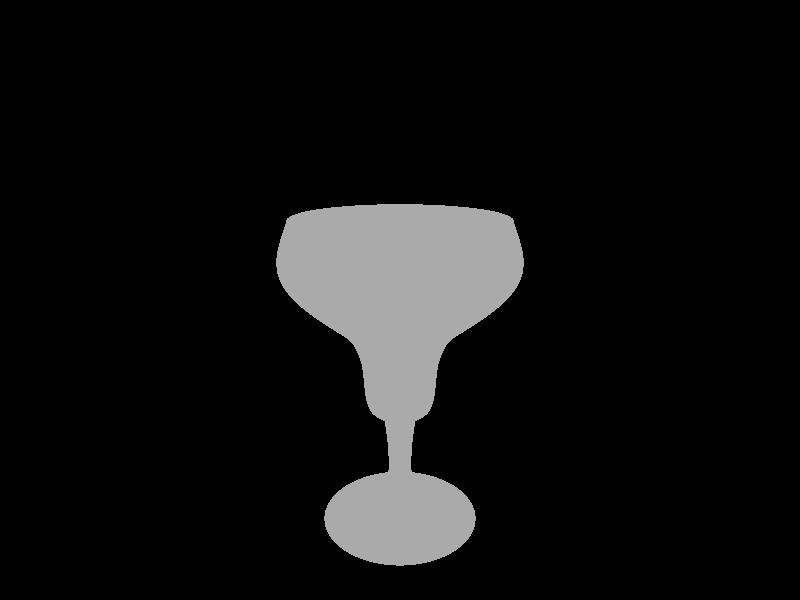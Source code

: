#include "colors.inc"

global_settings{
        photons{
                count 10000
        }
}                        

camera{
        location <0,5,-7>
        look_at <0,3,0>
}

light_source{
        <5,20,0>
        color White
        photons{
                refraction on
        }        
}

#declare champagne_flute =
        difference{
                sor{
                        11
                        <0,-.05>
                        <1.4,0>
                        <.3,.2>
                        <.2,.3>
                        <.2,.4>
                        <.2,1>
                        <.3,4>
                        <.6,6>
                        <1,8>
                        <.9,10>
                        <.6,12>
                }

                sphere{
                        <0,0,0>,1
                        scale <.9,3,.9>
                        translate <0,9,0>
                }
        }
        
#declare champagne_saucer=
        difference{
                sor{
                        10
                        <0,-.05>
                        <1,0>
                        <.4,.1>
                        <.2,.2>
                        <.2,1.4>
                        <.4,1.6>
                        <.6,2.5>
                        <1.4,3.3>
                        <1.3,4>
                        <1,4.5>
                }
                sphere{
                        <0,0,0>,1
                        scale <1.4,(5/6),1.4>
                        translate <0,3.6,0>
                }
                pigment{rgbt <.4,.4,.4,.7>}
                finish{
                        phong 1
                        reflection .3
                }
                interior{ior 1.3}
                photons{
                        target
                        refraction on
                }                
        }
        
object{
        champagne_saucer
        pigment{rgbt <.4,.4,.4,.7>}
        finish{
                phong 1
                reflection .3
        }
        interior{ior 1.3}
        photons{
               target
               refraction on
        }
}                